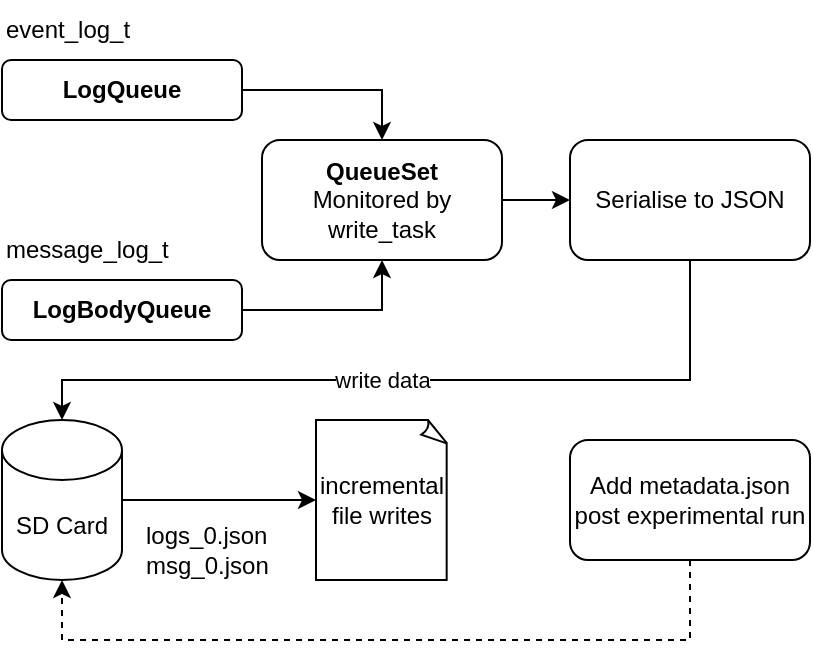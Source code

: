 <mxfile version="26.1.1">
  <diagram name="Page-1" id="btb9k7ennXGVm7oPU-ji">
    <mxGraphModel dx="1434" dy="839" grid="1" gridSize="10" guides="1" tooltips="1" connect="1" arrows="1" fold="1" page="1" pageScale="1" pageWidth="827" pageHeight="583" math="0" shadow="0">
      <root>
        <mxCell id="0" />
        <mxCell id="1" parent="0" />
        <mxCell id="9NMMCVd3kOC8opcWcWRm-4" style="edgeStyle=orthogonalEdgeStyle;rounded=0;orthogonalLoop=1;jettySize=auto;html=1;entryX=0.5;entryY=0;entryDx=0;entryDy=0;" edge="1" parent="1" source="9NMMCVd3kOC8opcWcWRm-1" target="9NMMCVd3kOC8opcWcWRm-3">
          <mxGeometry relative="1" as="geometry" />
        </mxCell>
        <mxCell id="9NMMCVd3kOC8opcWcWRm-1" value="&lt;b&gt;LogQueue&lt;/b&gt;" style="rounded=1;whiteSpace=wrap;html=1;" vertex="1" parent="1">
          <mxGeometry x="70" y="120" width="120" height="30" as="geometry" />
        </mxCell>
        <mxCell id="9NMMCVd3kOC8opcWcWRm-5" style="edgeStyle=orthogonalEdgeStyle;rounded=0;orthogonalLoop=1;jettySize=auto;html=1;entryX=0.5;entryY=1;entryDx=0;entryDy=0;" edge="1" parent="1" source="9NMMCVd3kOC8opcWcWRm-2" target="9NMMCVd3kOC8opcWcWRm-3">
          <mxGeometry relative="1" as="geometry" />
        </mxCell>
        <mxCell id="9NMMCVd3kOC8opcWcWRm-2" value="&lt;b&gt;LogBodyQueue&lt;/b&gt;" style="rounded=1;whiteSpace=wrap;html=1;" vertex="1" parent="1">
          <mxGeometry x="70" y="230" width="120" height="30" as="geometry" />
        </mxCell>
        <mxCell id="9NMMCVd3kOC8opcWcWRm-9" style="edgeStyle=orthogonalEdgeStyle;rounded=0;orthogonalLoop=1;jettySize=auto;html=1;" edge="1" parent="1" source="9NMMCVd3kOC8opcWcWRm-3" target="9NMMCVd3kOC8opcWcWRm-8">
          <mxGeometry relative="1" as="geometry" />
        </mxCell>
        <mxCell id="9NMMCVd3kOC8opcWcWRm-3" value="&lt;b&gt;QueueSet&lt;/b&gt;&lt;br&gt;Monitored by write_task" style="rounded=1;whiteSpace=wrap;html=1;" vertex="1" parent="1">
          <mxGeometry x="200" y="160" width="120" height="60" as="geometry" />
        </mxCell>
        <mxCell id="9NMMCVd3kOC8opcWcWRm-6" value="event_log_t" style="text;html=1;align=left;verticalAlign=middle;whiteSpace=wrap;rounded=0;" vertex="1" parent="1">
          <mxGeometry x="70" y="90" width="120" height="30" as="geometry" />
        </mxCell>
        <mxCell id="9NMMCVd3kOC8opcWcWRm-7" value="message_log_t" style="text;html=1;align=left;verticalAlign=middle;whiteSpace=wrap;rounded=0;" vertex="1" parent="1">
          <mxGeometry x="70" y="200" width="120" height="30" as="geometry" />
        </mxCell>
        <mxCell id="9NMMCVd3kOC8opcWcWRm-12" style="edgeStyle=orthogonalEdgeStyle;rounded=0;orthogonalLoop=1;jettySize=auto;html=1;" edge="1" parent="1" source="9NMMCVd3kOC8opcWcWRm-8" target="9NMMCVd3kOC8opcWcWRm-11">
          <mxGeometry relative="1" as="geometry">
            <Array as="points">
              <mxPoint x="414" y="280" />
              <mxPoint x="100" y="280" />
            </Array>
          </mxGeometry>
        </mxCell>
        <mxCell id="9NMMCVd3kOC8opcWcWRm-13" value="write data" style="edgeLabel;html=1;align=center;verticalAlign=middle;resizable=0;points=[];" vertex="1" connectable="0" parent="9NMMCVd3kOC8opcWcWRm-12">
          <mxGeometry x="0.071" y="3" relative="1" as="geometry">
            <mxPoint x="-3" y="-3" as="offset" />
          </mxGeometry>
        </mxCell>
        <mxCell id="9NMMCVd3kOC8opcWcWRm-8" value="Serialise to JSON" style="rounded=1;whiteSpace=wrap;html=1;" vertex="1" parent="1">
          <mxGeometry x="354" y="160" width="120" height="60" as="geometry" />
        </mxCell>
        <mxCell id="9NMMCVd3kOC8opcWcWRm-11" value="SD Card" style="shape=cylinder3;whiteSpace=wrap;html=1;boundedLbl=1;backgroundOutline=1;size=15;" vertex="1" parent="1">
          <mxGeometry x="70" y="300" width="60" height="80" as="geometry" />
        </mxCell>
        <mxCell id="9NMMCVd3kOC8opcWcWRm-15" value="logs_0.json&lt;br&gt;msg_0.json" style="text;html=1;align=left;verticalAlign=middle;whiteSpace=wrap;rounded=0;" vertex="1" parent="1">
          <mxGeometry x="140" y="350" width="70" height="30" as="geometry" />
        </mxCell>
        <mxCell id="9NMMCVd3kOC8opcWcWRm-16" value="incremental file writes" style="whiteSpace=wrap;html=1;shape=mxgraph.basic.document" vertex="1" parent="1">
          <mxGeometry x="227" y="300" width="66" height="80" as="geometry" />
        </mxCell>
        <mxCell id="9NMMCVd3kOC8opcWcWRm-17" style="edgeStyle=orthogonalEdgeStyle;rounded=0;orthogonalLoop=1;jettySize=auto;html=1;entryX=0;entryY=0.5;entryDx=0;entryDy=0;entryPerimeter=0;" edge="1" parent="1" source="9NMMCVd3kOC8opcWcWRm-11" target="9NMMCVd3kOC8opcWcWRm-16">
          <mxGeometry relative="1" as="geometry" />
        </mxCell>
        <mxCell id="9NMMCVd3kOC8opcWcWRm-20" value="Add metadata.json post experimental run" style="rounded=1;whiteSpace=wrap;html=1;" vertex="1" parent="1">
          <mxGeometry x="354" y="310" width="120" height="60" as="geometry" />
        </mxCell>
        <mxCell id="9NMMCVd3kOC8opcWcWRm-22" style="edgeStyle=orthogonalEdgeStyle;rounded=0;orthogonalLoop=1;jettySize=auto;html=1;entryX=0.5;entryY=1;entryDx=0;entryDy=0;entryPerimeter=0;dashed=1;" edge="1" parent="1" source="9NMMCVd3kOC8opcWcWRm-20" target="9NMMCVd3kOC8opcWcWRm-11">
          <mxGeometry relative="1" as="geometry">
            <Array as="points">
              <mxPoint x="414" y="410" />
              <mxPoint x="100" y="410" />
            </Array>
          </mxGeometry>
        </mxCell>
      </root>
    </mxGraphModel>
  </diagram>
</mxfile>
